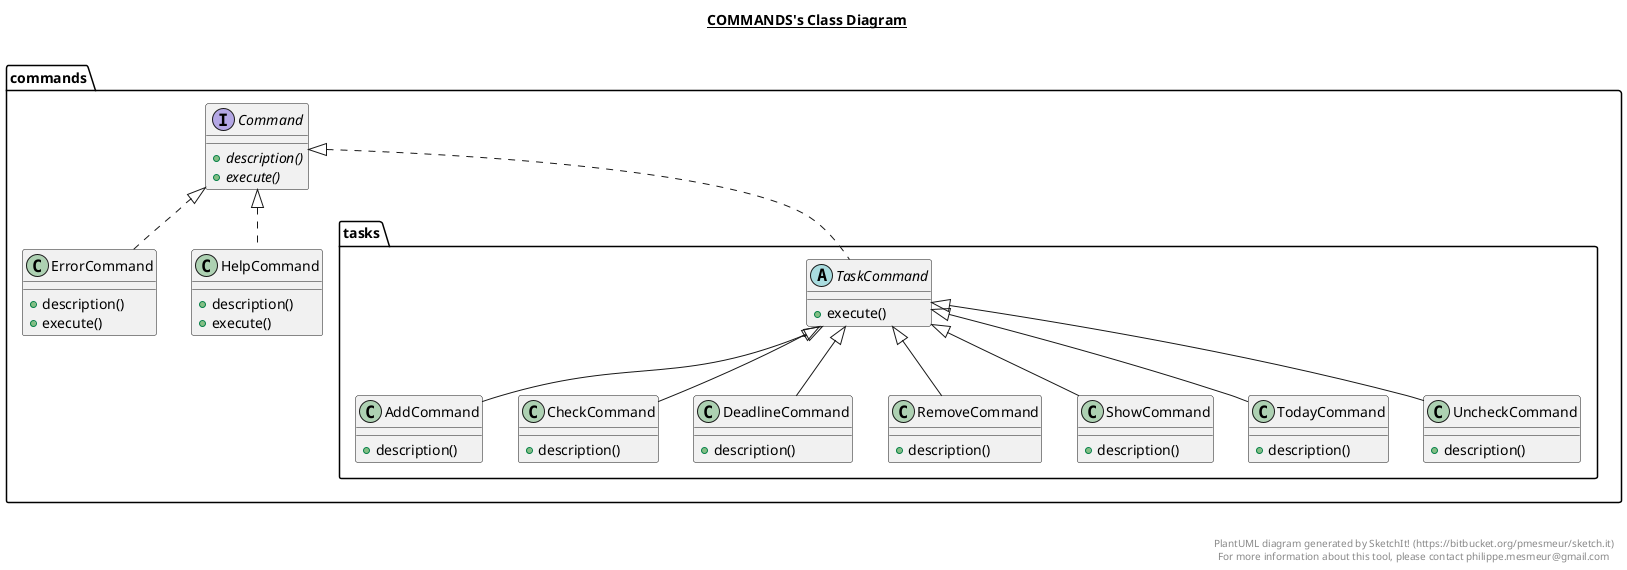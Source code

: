 @startuml

title __COMMANDS's Class Diagram__\n


namespace commands{
      interface commands.Command {
          {abstract} + description()
          {abstract} + execute()
      }

  


      class commands.ErrorCommand {
          + description()
          + execute()
      }

      class commands.HelpCommand {
          + description()
          + execute()
      }

 namespace tasks{
        class commands.tasks.AddCommand {
            + description()
        }



        class commands.tasks.CheckCommand {
            + description()
        }


        class commands.tasks.DeadlineCommand {
            + description()
        }

        class commands.tasks.RemoveCommand {
            + description()
        }

        class commands.tasks.ShowCommand {
            + description()
        }

        abstract class commands.tasks.TaskCommand {
            + execute()
        }

        class commands.tasks.TodayCommand {
            + description()
        }

        class commands.tasks.UncheckCommand {
            + description()
        }
      }
 }

  commands.tasks.AddCommand -up-|> commands.tasks.TaskCommand

  commands.tasks.CheckCommand -up-|> commands.tasks.TaskCommand
  commands.tasks.DeadlineCommand -up-|> commands.tasks.TaskCommand
  commands.tasks.RemoveCommand -up-|> commands.tasks.TaskCommand
  commands.tasks.ShowCommand -up-|> commands.tasks.TaskCommand
  commands.tasks.TaskCommand .up.|> commands.Command
  commands.tasks.TodayCommand -up-|> commands.tasks.TaskCommand
  commands.tasks.UncheckCommand -up-|> commands.tasks.TaskCommand


  commands.ErrorCommand .up.|> commands.Command
  commands.HelpCommand .up.|> commands.Command


right footer


PlantUML diagram generated by SketchIt! (https://bitbucket.org/pmesmeur/sketch.it)
For more information about this tool, please contact philippe.mesmeur@gmail.com
endfooter

@enduml
